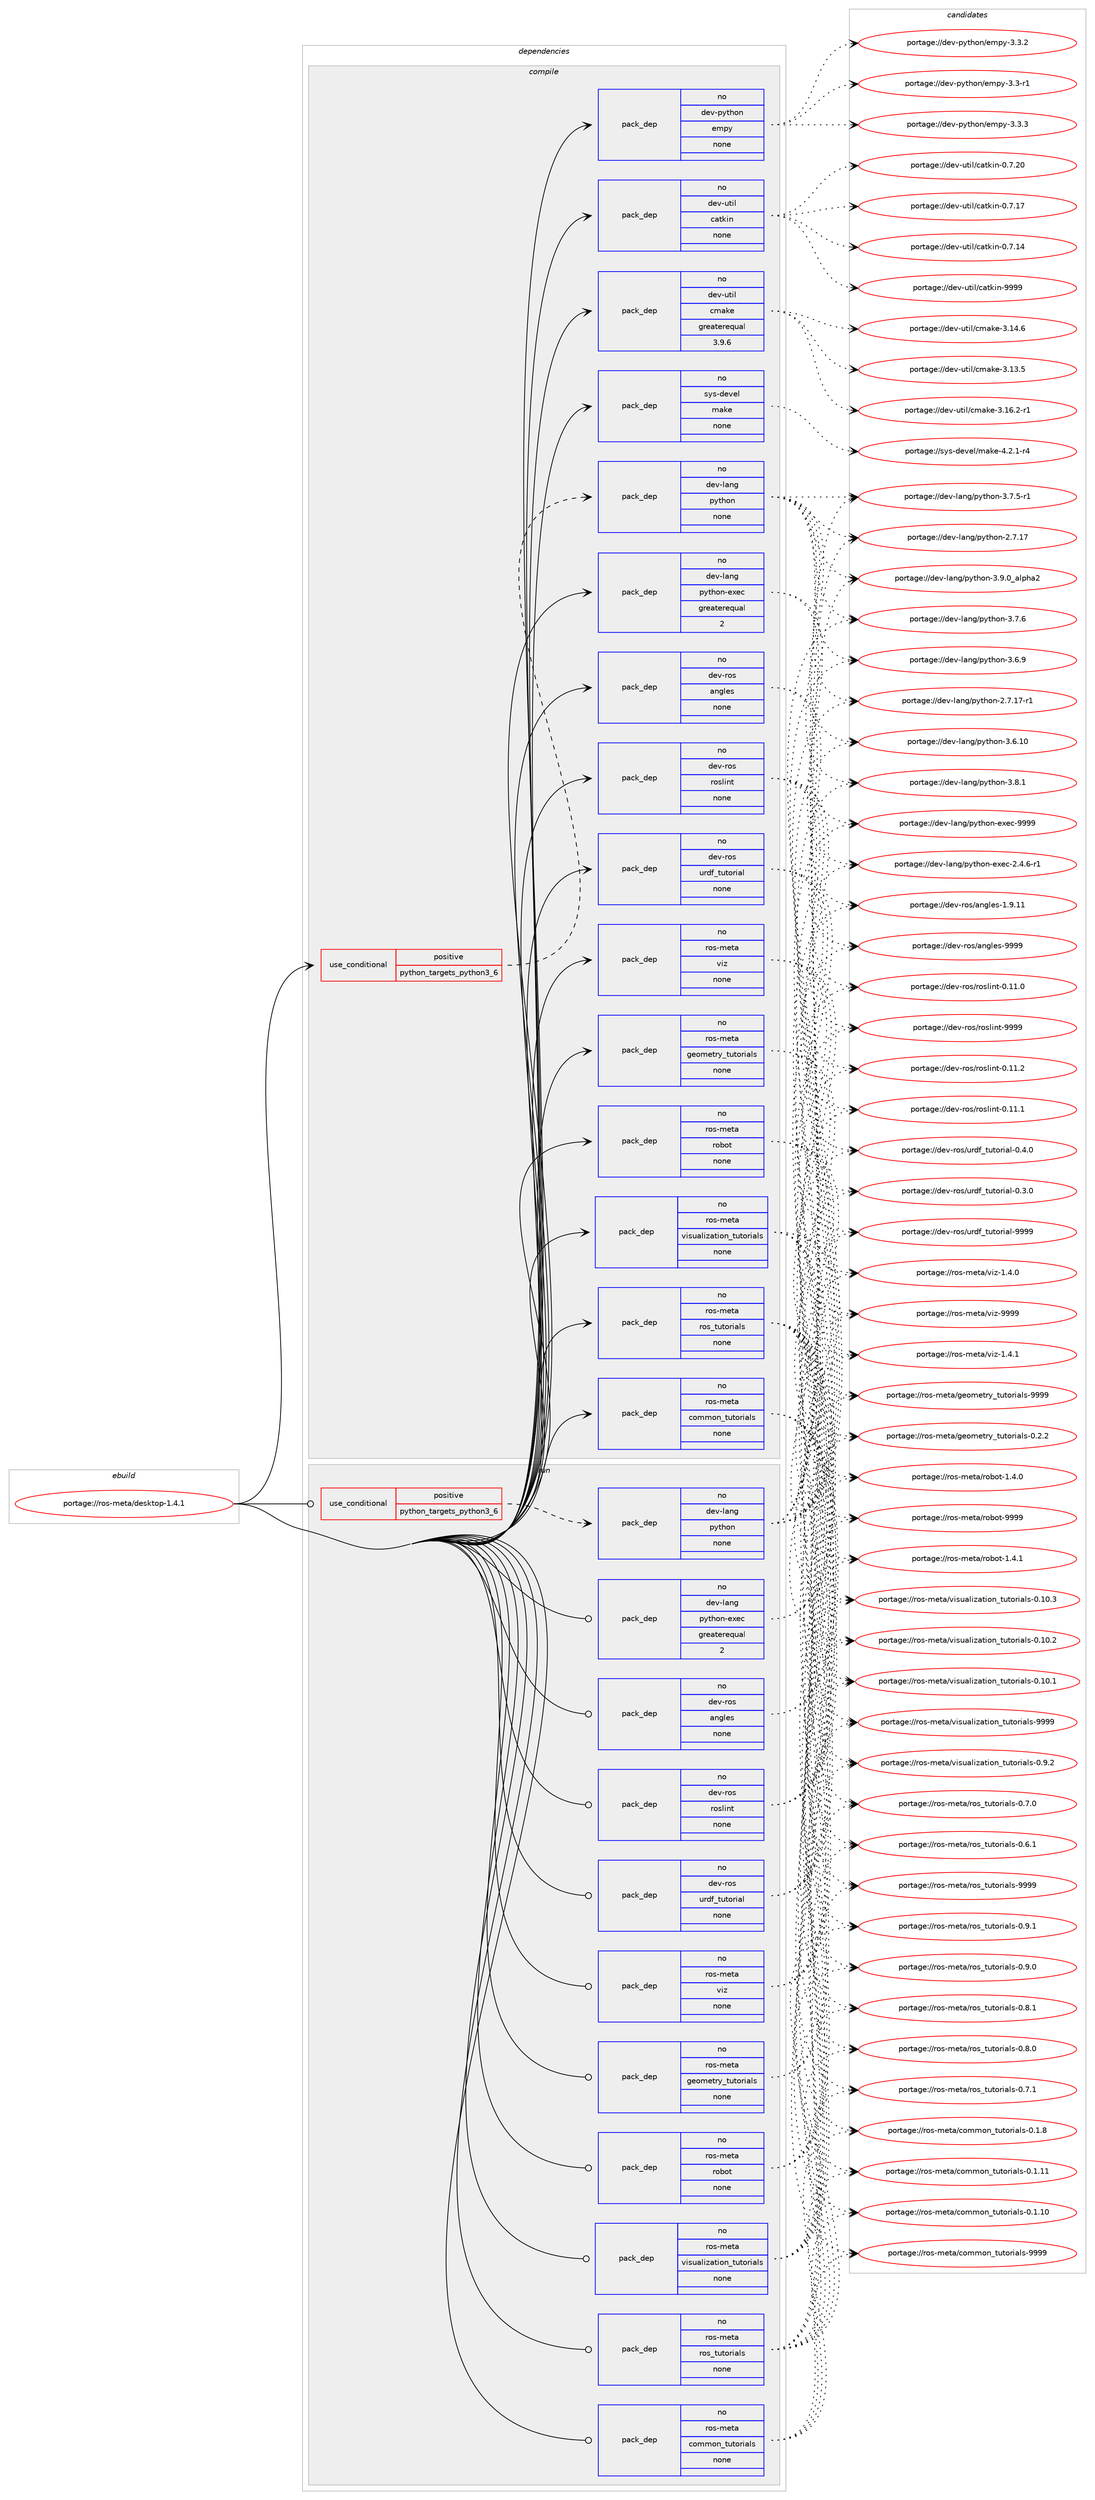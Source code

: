 digraph prolog {

# *************
# Graph options
# *************

newrank=true;
concentrate=true;
compound=true;
graph [rankdir=LR,fontname=Helvetica,fontsize=10,ranksep=1.5];#, ranksep=2.5, nodesep=0.2];
edge  [arrowhead=vee];
node  [fontname=Helvetica,fontsize=10];

# **********
# The ebuild
# **********

subgraph cluster_leftcol {
color=gray;
rank=same;
label=<<i>ebuild</i>>;
id [label="portage://ros-meta/desktop-1.4.1", color=red, width=4, href="../ros-meta/desktop-1.4.1.svg"];
}

# ****************
# The dependencies
# ****************

subgraph cluster_midcol {
color=gray;
label=<<i>dependencies</i>>;
subgraph cluster_compile {
fillcolor="#eeeeee";
style=filled;
label=<<i>compile</i>>;
subgraph cond22035 {
dependency116920 [label=<<TABLE BORDER="0" CELLBORDER="1" CELLSPACING="0" CELLPADDING="4"><TR><TD ROWSPAN="3" CELLPADDING="10">use_conditional</TD></TR><TR><TD>positive</TD></TR><TR><TD>python_targets_python3_6</TD></TR></TABLE>>, shape=none, color=red];
subgraph pack92949 {
dependency116921 [label=<<TABLE BORDER="0" CELLBORDER="1" CELLSPACING="0" CELLPADDING="4" WIDTH="220"><TR><TD ROWSPAN="6" CELLPADDING="30">pack_dep</TD></TR><TR><TD WIDTH="110">no</TD></TR><TR><TD>dev-lang</TD></TR><TR><TD>python</TD></TR><TR><TD>none</TD></TR><TR><TD></TD></TR></TABLE>>, shape=none, color=blue];
}
dependency116920:e -> dependency116921:w [weight=20,style="dashed",arrowhead="vee"];
}
id:e -> dependency116920:w [weight=20,style="solid",arrowhead="vee"];
subgraph pack92950 {
dependency116922 [label=<<TABLE BORDER="0" CELLBORDER="1" CELLSPACING="0" CELLPADDING="4" WIDTH="220"><TR><TD ROWSPAN="6" CELLPADDING="30">pack_dep</TD></TR><TR><TD WIDTH="110">no</TD></TR><TR><TD>dev-lang</TD></TR><TR><TD>python-exec</TD></TR><TR><TD>greaterequal</TD></TR><TR><TD>2</TD></TR></TABLE>>, shape=none, color=blue];
}
id:e -> dependency116922:w [weight=20,style="solid",arrowhead="vee"];
subgraph pack92951 {
dependency116923 [label=<<TABLE BORDER="0" CELLBORDER="1" CELLSPACING="0" CELLPADDING="4" WIDTH="220"><TR><TD ROWSPAN="6" CELLPADDING="30">pack_dep</TD></TR><TR><TD WIDTH="110">no</TD></TR><TR><TD>dev-python</TD></TR><TR><TD>empy</TD></TR><TR><TD>none</TD></TR><TR><TD></TD></TR></TABLE>>, shape=none, color=blue];
}
id:e -> dependency116923:w [weight=20,style="solid",arrowhead="vee"];
subgraph pack92952 {
dependency116924 [label=<<TABLE BORDER="0" CELLBORDER="1" CELLSPACING="0" CELLPADDING="4" WIDTH="220"><TR><TD ROWSPAN="6" CELLPADDING="30">pack_dep</TD></TR><TR><TD WIDTH="110">no</TD></TR><TR><TD>dev-ros</TD></TR><TR><TD>angles</TD></TR><TR><TD>none</TD></TR><TR><TD></TD></TR></TABLE>>, shape=none, color=blue];
}
id:e -> dependency116924:w [weight=20,style="solid",arrowhead="vee"];
subgraph pack92953 {
dependency116925 [label=<<TABLE BORDER="0" CELLBORDER="1" CELLSPACING="0" CELLPADDING="4" WIDTH="220"><TR><TD ROWSPAN="6" CELLPADDING="30">pack_dep</TD></TR><TR><TD WIDTH="110">no</TD></TR><TR><TD>dev-ros</TD></TR><TR><TD>roslint</TD></TR><TR><TD>none</TD></TR><TR><TD></TD></TR></TABLE>>, shape=none, color=blue];
}
id:e -> dependency116925:w [weight=20,style="solid",arrowhead="vee"];
subgraph pack92954 {
dependency116926 [label=<<TABLE BORDER="0" CELLBORDER="1" CELLSPACING="0" CELLPADDING="4" WIDTH="220"><TR><TD ROWSPAN="6" CELLPADDING="30">pack_dep</TD></TR><TR><TD WIDTH="110">no</TD></TR><TR><TD>dev-ros</TD></TR><TR><TD>urdf_tutorial</TD></TR><TR><TD>none</TD></TR><TR><TD></TD></TR></TABLE>>, shape=none, color=blue];
}
id:e -> dependency116926:w [weight=20,style="solid",arrowhead="vee"];
subgraph pack92955 {
dependency116927 [label=<<TABLE BORDER="0" CELLBORDER="1" CELLSPACING="0" CELLPADDING="4" WIDTH="220"><TR><TD ROWSPAN="6" CELLPADDING="30">pack_dep</TD></TR><TR><TD WIDTH="110">no</TD></TR><TR><TD>dev-util</TD></TR><TR><TD>catkin</TD></TR><TR><TD>none</TD></TR><TR><TD></TD></TR></TABLE>>, shape=none, color=blue];
}
id:e -> dependency116927:w [weight=20,style="solid",arrowhead="vee"];
subgraph pack92956 {
dependency116928 [label=<<TABLE BORDER="0" CELLBORDER="1" CELLSPACING="0" CELLPADDING="4" WIDTH="220"><TR><TD ROWSPAN="6" CELLPADDING="30">pack_dep</TD></TR><TR><TD WIDTH="110">no</TD></TR><TR><TD>dev-util</TD></TR><TR><TD>cmake</TD></TR><TR><TD>greaterequal</TD></TR><TR><TD>3.9.6</TD></TR></TABLE>>, shape=none, color=blue];
}
id:e -> dependency116928:w [weight=20,style="solid",arrowhead="vee"];
subgraph pack92957 {
dependency116929 [label=<<TABLE BORDER="0" CELLBORDER="1" CELLSPACING="0" CELLPADDING="4" WIDTH="220"><TR><TD ROWSPAN="6" CELLPADDING="30">pack_dep</TD></TR><TR><TD WIDTH="110">no</TD></TR><TR><TD>ros-meta</TD></TR><TR><TD>common_tutorials</TD></TR><TR><TD>none</TD></TR><TR><TD></TD></TR></TABLE>>, shape=none, color=blue];
}
id:e -> dependency116929:w [weight=20,style="solid",arrowhead="vee"];
subgraph pack92958 {
dependency116930 [label=<<TABLE BORDER="0" CELLBORDER="1" CELLSPACING="0" CELLPADDING="4" WIDTH="220"><TR><TD ROWSPAN="6" CELLPADDING="30">pack_dep</TD></TR><TR><TD WIDTH="110">no</TD></TR><TR><TD>ros-meta</TD></TR><TR><TD>geometry_tutorials</TD></TR><TR><TD>none</TD></TR><TR><TD></TD></TR></TABLE>>, shape=none, color=blue];
}
id:e -> dependency116930:w [weight=20,style="solid",arrowhead="vee"];
subgraph pack92959 {
dependency116931 [label=<<TABLE BORDER="0" CELLBORDER="1" CELLSPACING="0" CELLPADDING="4" WIDTH="220"><TR><TD ROWSPAN="6" CELLPADDING="30">pack_dep</TD></TR><TR><TD WIDTH="110">no</TD></TR><TR><TD>ros-meta</TD></TR><TR><TD>robot</TD></TR><TR><TD>none</TD></TR><TR><TD></TD></TR></TABLE>>, shape=none, color=blue];
}
id:e -> dependency116931:w [weight=20,style="solid",arrowhead="vee"];
subgraph pack92960 {
dependency116932 [label=<<TABLE BORDER="0" CELLBORDER="1" CELLSPACING="0" CELLPADDING="4" WIDTH="220"><TR><TD ROWSPAN="6" CELLPADDING="30">pack_dep</TD></TR><TR><TD WIDTH="110">no</TD></TR><TR><TD>ros-meta</TD></TR><TR><TD>ros_tutorials</TD></TR><TR><TD>none</TD></TR><TR><TD></TD></TR></TABLE>>, shape=none, color=blue];
}
id:e -> dependency116932:w [weight=20,style="solid",arrowhead="vee"];
subgraph pack92961 {
dependency116933 [label=<<TABLE BORDER="0" CELLBORDER="1" CELLSPACING="0" CELLPADDING="4" WIDTH="220"><TR><TD ROWSPAN="6" CELLPADDING="30">pack_dep</TD></TR><TR><TD WIDTH="110">no</TD></TR><TR><TD>ros-meta</TD></TR><TR><TD>visualization_tutorials</TD></TR><TR><TD>none</TD></TR><TR><TD></TD></TR></TABLE>>, shape=none, color=blue];
}
id:e -> dependency116933:w [weight=20,style="solid",arrowhead="vee"];
subgraph pack92962 {
dependency116934 [label=<<TABLE BORDER="0" CELLBORDER="1" CELLSPACING="0" CELLPADDING="4" WIDTH="220"><TR><TD ROWSPAN="6" CELLPADDING="30">pack_dep</TD></TR><TR><TD WIDTH="110">no</TD></TR><TR><TD>ros-meta</TD></TR><TR><TD>viz</TD></TR><TR><TD>none</TD></TR><TR><TD></TD></TR></TABLE>>, shape=none, color=blue];
}
id:e -> dependency116934:w [weight=20,style="solid",arrowhead="vee"];
subgraph pack92963 {
dependency116935 [label=<<TABLE BORDER="0" CELLBORDER="1" CELLSPACING="0" CELLPADDING="4" WIDTH="220"><TR><TD ROWSPAN="6" CELLPADDING="30">pack_dep</TD></TR><TR><TD WIDTH="110">no</TD></TR><TR><TD>sys-devel</TD></TR><TR><TD>make</TD></TR><TR><TD>none</TD></TR><TR><TD></TD></TR></TABLE>>, shape=none, color=blue];
}
id:e -> dependency116935:w [weight=20,style="solid",arrowhead="vee"];
}
subgraph cluster_compileandrun {
fillcolor="#eeeeee";
style=filled;
label=<<i>compile and run</i>>;
}
subgraph cluster_run {
fillcolor="#eeeeee";
style=filled;
label=<<i>run</i>>;
subgraph cond22036 {
dependency116936 [label=<<TABLE BORDER="0" CELLBORDER="1" CELLSPACING="0" CELLPADDING="4"><TR><TD ROWSPAN="3" CELLPADDING="10">use_conditional</TD></TR><TR><TD>positive</TD></TR><TR><TD>python_targets_python3_6</TD></TR></TABLE>>, shape=none, color=red];
subgraph pack92964 {
dependency116937 [label=<<TABLE BORDER="0" CELLBORDER="1" CELLSPACING="0" CELLPADDING="4" WIDTH="220"><TR><TD ROWSPAN="6" CELLPADDING="30">pack_dep</TD></TR><TR><TD WIDTH="110">no</TD></TR><TR><TD>dev-lang</TD></TR><TR><TD>python</TD></TR><TR><TD>none</TD></TR><TR><TD></TD></TR></TABLE>>, shape=none, color=blue];
}
dependency116936:e -> dependency116937:w [weight=20,style="dashed",arrowhead="vee"];
}
id:e -> dependency116936:w [weight=20,style="solid",arrowhead="odot"];
subgraph pack92965 {
dependency116938 [label=<<TABLE BORDER="0" CELLBORDER="1" CELLSPACING="0" CELLPADDING="4" WIDTH="220"><TR><TD ROWSPAN="6" CELLPADDING="30">pack_dep</TD></TR><TR><TD WIDTH="110">no</TD></TR><TR><TD>dev-lang</TD></TR><TR><TD>python-exec</TD></TR><TR><TD>greaterequal</TD></TR><TR><TD>2</TD></TR></TABLE>>, shape=none, color=blue];
}
id:e -> dependency116938:w [weight=20,style="solid",arrowhead="odot"];
subgraph pack92966 {
dependency116939 [label=<<TABLE BORDER="0" CELLBORDER="1" CELLSPACING="0" CELLPADDING="4" WIDTH="220"><TR><TD ROWSPAN="6" CELLPADDING="30">pack_dep</TD></TR><TR><TD WIDTH="110">no</TD></TR><TR><TD>dev-ros</TD></TR><TR><TD>angles</TD></TR><TR><TD>none</TD></TR><TR><TD></TD></TR></TABLE>>, shape=none, color=blue];
}
id:e -> dependency116939:w [weight=20,style="solid",arrowhead="odot"];
subgraph pack92967 {
dependency116940 [label=<<TABLE BORDER="0" CELLBORDER="1" CELLSPACING="0" CELLPADDING="4" WIDTH="220"><TR><TD ROWSPAN="6" CELLPADDING="30">pack_dep</TD></TR><TR><TD WIDTH="110">no</TD></TR><TR><TD>dev-ros</TD></TR><TR><TD>roslint</TD></TR><TR><TD>none</TD></TR><TR><TD></TD></TR></TABLE>>, shape=none, color=blue];
}
id:e -> dependency116940:w [weight=20,style="solid",arrowhead="odot"];
subgraph pack92968 {
dependency116941 [label=<<TABLE BORDER="0" CELLBORDER="1" CELLSPACING="0" CELLPADDING="4" WIDTH="220"><TR><TD ROWSPAN="6" CELLPADDING="30">pack_dep</TD></TR><TR><TD WIDTH="110">no</TD></TR><TR><TD>dev-ros</TD></TR><TR><TD>urdf_tutorial</TD></TR><TR><TD>none</TD></TR><TR><TD></TD></TR></TABLE>>, shape=none, color=blue];
}
id:e -> dependency116941:w [weight=20,style="solid",arrowhead="odot"];
subgraph pack92969 {
dependency116942 [label=<<TABLE BORDER="0" CELLBORDER="1" CELLSPACING="0" CELLPADDING="4" WIDTH="220"><TR><TD ROWSPAN="6" CELLPADDING="30">pack_dep</TD></TR><TR><TD WIDTH="110">no</TD></TR><TR><TD>ros-meta</TD></TR><TR><TD>common_tutorials</TD></TR><TR><TD>none</TD></TR><TR><TD></TD></TR></TABLE>>, shape=none, color=blue];
}
id:e -> dependency116942:w [weight=20,style="solid",arrowhead="odot"];
subgraph pack92970 {
dependency116943 [label=<<TABLE BORDER="0" CELLBORDER="1" CELLSPACING="0" CELLPADDING="4" WIDTH="220"><TR><TD ROWSPAN="6" CELLPADDING="30">pack_dep</TD></TR><TR><TD WIDTH="110">no</TD></TR><TR><TD>ros-meta</TD></TR><TR><TD>geometry_tutorials</TD></TR><TR><TD>none</TD></TR><TR><TD></TD></TR></TABLE>>, shape=none, color=blue];
}
id:e -> dependency116943:w [weight=20,style="solid",arrowhead="odot"];
subgraph pack92971 {
dependency116944 [label=<<TABLE BORDER="0" CELLBORDER="1" CELLSPACING="0" CELLPADDING="4" WIDTH="220"><TR><TD ROWSPAN="6" CELLPADDING="30">pack_dep</TD></TR><TR><TD WIDTH="110">no</TD></TR><TR><TD>ros-meta</TD></TR><TR><TD>robot</TD></TR><TR><TD>none</TD></TR><TR><TD></TD></TR></TABLE>>, shape=none, color=blue];
}
id:e -> dependency116944:w [weight=20,style="solid",arrowhead="odot"];
subgraph pack92972 {
dependency116945 [label=<<TABLE BORDER="0" CELLBORDER="1" CELLSPACING="0" CELLPADDING="4" WIDTH="220"><TR><TD ROWSPAN="6" CELLPADDING="30">pack_dep</TD></TR><TR><TD WIDTH="110">no</TD></TR><TR><TD>ros-meta</TD></TR><TR><TD>ros_tutorials</TD></TR><TR><TD>none</TD></TR><TR><TD></TD></TR></TABLE>>, shape=none, color=blue];
}
id:e -> dependency116945:w [weight=20,style="solid",arrowhead="odot"];
subgraph pack92973 {
dependency116946 [label=<<TABLE BORDER="0" CELLBORDER="1" CELLSPACING="0" CELLPADDING="4" WIDTH="220"><TR><TD ROWSPAN="6" CELLPADDING="30">pack_dep</TD></TR><TR><TD WIDTH="110">no</TD></TR><TR><TD>ros-meta</TD></TR><TR><TD>visualization_tutorials</TD></TR><TR><TD>none</TD></TR><TR><TD></TD></TR></TABLE>>, shape=none, color=blue];
}
id:e -> dependency116946:w [weight=20,style="solid",arrowhead="odot"];
subgraph pack92974 {
dependency116947 [label=<<TABLE BORDER="0" CELLBORDER="1" CELLSPACING="0" CELLPADDING="4" WIDTH="220"><TR><TD ROWSPAN="6" CELLPADDING="30">pack_dep</TD></TR><TR><TD WIDTH="110">no</TD></TR><TR><TD>ros-meta</TD></TR><TR><TD>viz</TD></TR><TR><TD>none</TD></TR><TR><TD></TD></TR></TABLE>>, shape=none, color=blue];
}
id:e -> dependency116947:w [weight=20,style="solid",arrowhead="odot"];
}
}

# **************
# The candidates
# **************

subgraph cluster_choices {
rank=same;
color=gray;
label=<<i>candidates</i>>;

subgraph choice92949 {
color=black;
nodesep=1;
choice10010111845108971101034711212111610411111045514657464895971081121049750 [label="portage://dev-lang/python-3.9.0_alpha2", color=red, width=4,href="../dev-lang/python-3.9.0_alpha2.svg"];
choice100101118451089711010347112121116104111110455146564649 [label="portage://dev-lang/python-3.8.1", color=red, width=4,href="../dev-lang/python-3.8.1.svg"];
choice100101118451089711010347112121116104111110455146554654 [label="portage://dev-lang/python-3.7.6", color=red, width=4,href="../dev-lang/python-3.7.6.svg"];
choice1001011184510897110103471121211161041111104551465546534511449 [label="portage://dev-lang/python-3.7.5-r1", color=red, width=4,href="../dev-lang/python-3.7.5-r1.svg"];
choice100101118451089711010347112121116104111110455146544657 [label="portage://dev-lang/python-3.6.9", color=red, width=4,href="../dev-lang/python-3.6.9.svg"];
choice10010111845108971101034711212111610411111045514654464948 [label="portage://dev-lang/python-3.6.10", color=red, width=4,href="../dev-lang/python-3.6.10.svg"];
choice100101118451089711010347112121116104111110455046554649554511449 [label="portage://dev-lang/python-2.7.17-r1", color=red, width=4,href="../dev-lang/python-2.7.17-r1.svg"];
choice10010111845108971101034711212111610411111045504655464955 [label="portage://dev-lang/python-2.7.17", color=red, width=4,href="../dev-lang/python-2.7.17.svg"];
dependency116921:e -> choice10010111845108971101034711212111610411111045514657464895971081121049750:w [style=dotted,weight="100"];
dependency116921:e -> choice100101118451089711010347112121116104111110455146564649:w [style=dotted,weight="100"];
dependency116921:e -> choice100101118451089711010347112121116104111110455146554654:w [style=dotted,weight="100"];
dependency116921:e -> choice1001011184510897110103471121211161041111104551465546534511449:w [style=dotted,weight="100"];
dependency116921:e -> choice100101118451089711010347112121116104111110455146544657:w [style=dotted,weight="100"];
dependency116921:e -> choice10010111845108971101034711212111610411111045514654464948:w [style=dotted,weight="100"];
dependency116921:e -> choice100101118451089711010347112121116104111110455046554649554511449:w [style=dotted,weight="100"];
dependency116921:e -> choice10010111845108971101034711212111610411111045504655464955:w [style=dotted,weight="100"];
}
subgraph choice92950 {
color=black;
nodesep=1;
choice10010111845108971101034711212111610411111045101120101994557575757 [label="portage://dev-lang/python-exec-9999", color=red, width=4,href="../dev-lang/python-exec-9999.svg"];
choice10010111845108971101034711212111610411111045101120101994550465246544511449 [label="portage://dev-lang/python-exec-2.4.6-r1", color=red, width=4,href="../dev-lang/python-exec-2.4.6-r1.svg"];
dependency116922:e -> choice10010111845108971101034711212111610411111045101120101994557575757:w [style=dotted,weight="100"];
dependency116922:e -> choice10010111845108971101034711212111610411111045101120101994550465246544511449:w [style=dotted,weight="100"];
}
subgraph choice92951 {
color=black;
nodesep=1;
choice1001011184511212111610411111047101109112121455146514651 [label="portage://dev-python/empy-3.3.3", color=red, width=4,href="../dev-python/empy-3.3.3.svg"];
choice1001011184511212111610411111047101109112121455146514650 [label="portage://dev-python/empy-3.3.2", color=red, width=4,href="../dev-python/empy-3.3.2.svg"];
choice1001011184511212111610411111047101109112121455146514511449 [label="portage://dev-python/empy-3.3-r1", color=red, width=4,href="../dev-python/empy-3.3-r1.svg"];
dependency116923:e -> choice1001011184511212111610411111047101109112121455146514651:w [style=dotted,weight="100"];
dependency116923:e -> choice1001011184511212111610411111047101109112121455146514650:w [style=dotted,weight="100"];
dependency116923:e -> choice1001011184511212111610411111047101109112121455146514511449:w [style=dotted,weight="100"];
}
subgraph choice92952 {
color=black;
nodesep=1;
choice1001011184511411111547971101031081011154557575757 [label="portage://dev-ros/angles-9999", color=red, width=4,href="../dev-ros/angles-9999.svg"];
choice10010111845114111115479711010310810111545494657464949 [label="portage://dev-ros/angles-1.9.11", color=red, width=4,href="../dev-ros/angles-1.9.11.svg"];
dependency116924:e -> choice1001011184511411111547971101031081011154557575757:w [style=dotted,weight="100"];
dependency116924:e -> choice10010111845114111115479711010310810111545494657464949:w [style=dotted,weight="100"];
}
subgraph choice92953 {
color=black;
nodesep=1;
choice10010111845114111115471141111151081051101164557575757 [label="portage://dev-ros/roslint-9999", color=red, width=4,href="../dev-ros/roslint-9999.svg"];
choice100101118451141111154711411111510810511011645484649494650 [label="portage://dev-ros/roslint-0.11.2", color=red, width=4,href="../dev-ros/roslint-0.11.2.svg"];
choice100101118451141111154711411111510810511011645484649494649 [label="portage://dev-ros/roslint-0.11.1", color=red, width=4,href="../dev-ros/roslint-0.11.1.svg"];
choice100101118451141111154711411111510810511011645484649494648 [label="portage://dev-ros/roslint-0.11.0", color=red, width=4,href="../dev-ros/roslint-0.11.0.svg"];
dependency116925:e -> choice10010111845114111115471141111151081051101164557575757:w [style=dotted,weight="100"];
dependency116925:e -> choice100101118451141111154711411111510810511011645484649494650:w [style=dotted,weight="100"];
dependency116925:e -> choice100101118451141111154711411111510810511011645484649494649:w [style=dotted,weight="100"];
dependency116925:e -> choice100101118451141111154711411111510810511011645484649494648:w [style=dotted,weight="100"];
}
subgraph choice92954 {
color=black;
nodesep=1;
choice100101118451141111154711711410010295116117116111114105971084557575757 [label="portage://dev-ros/urdf_tutorial-9999", color=red, width=4,href="../dev-ros/urdf_tutorial-9999.svg"];
choice10010111845114111115471171141001029511611711611111410597108454846524648 [label="portage://dev-ros/urdf_tutorial-0.4.0", color=red, width=4,href="../dev-ros/urdf_tutorial-0.4.0.svg"];
choice10010111845114111115471171141001029511611711611111410597108454846514648 [label="portage://dev-ros/urdf_tutorial-0.3.0", color=red, width=4,href="../dev-ros/urdf_tutorial-0.3.0.svg"];
dependency116926:e -> choice100101118451141111154711711410010295116117116111114105971084557575757:w [style=dotted,weight="100"];
dependency116926:e -> choice10010111845114111115471171141001029511611711611111410597108454846524648:w [style=dotted,weight="100"];
dependency116926:e -> choice10010111845114111115471171141001029511611711611111410597108454846514648:w [style=dotted,weight="100"];
}
subgraph choice92955 {
color=black;
nodesep=1;
choice100101118451171161051084799971161071051104557575757 [label="portage://dev-util/catkin-9999", color=red, width=4,href="../dev-util/catkin-9999.svg"];
choice1001011184511711610510847999711610710511045484655465048 [label="portage://dev-util/catkin-0.7.20", color=red, width=4,href="../dev-util/catkin-0.7.20.svg"];
choice1001011184511711610510847999711610710511045484655464955 [label="portage://dev-util/catkin-0.7.17", color=red, width=4,href="../dev-util/catkin-0.7.17.svg"];
choice1001011184511711610510847999711610710511045484655464952 [label="portage://dev-util/catkin-0.7.14", color=red, width=4,href="../dev-util/catkin-0.7.14.svg"];
dependency116927:e -> choice100101118451171161051084799971161071051104557575757:w [style=dotted,weight="100"];
dependency116927:e -> choice1001011184511711610510847999711610710511045484655465048:w [style=dotted,weight="100"];
dependency116927:e -> choice1001011184511711610510847999711610710511045484655464955:w [style=dotted,weight="100"];
dependency116927:e -> choice1001011184511711610510847999711610710511045484655464952:w [style=dotted,weight="100"];
}
subgraph choice92956 {
color=black;
nodesep=1;
choice10010111845117116105108479910997107101455146495446504511449 [label="portage://dev-util/cmake-3.16.2-r1", color=red, width=4,href="../dev-util/cmake-3.16.2-r1.svg"];
choice1001011184511711610510847991099710710145514649524654 [label="portage://dev-util/cmake-3.14.6", color=red, width=4,href="../dev-util/cmake-3.14.6.svg"];
choice1001011184511711610510847991099710710145514649514653 [label="portage://dev-util/cmake-3.13.5", color=red, width=4,href="../dev-util/cmake-3.13.5.svg"];
dependency116928:e -> choice10010111845117116105108479910997107101455146495446504511449:w [style=dotted,weight="100"];
dependency116928:e -> choice1001011184511711610510847991099710710145514649524654:w [style=dotted,weight="100"];
dependency116928:e -> choice1001011184511711610510847991099710710145514649514653:w [style=dotted,weight="100"];
}
subgraph choice92957 {
color=black;
nodesep=1;
choice1141111154510910111697479911110910911111095116117116111114105971081154557575757 [label="portage://ros-meta/common_tutorials-9999", color=red, width=4,href="../ros-meta/common_tutorials-9999.svg"];
choice114111115451091011169747991111091091111109511611711611111410597108115454846494656 [label="portage://ros-meta/common_tutorials-0.1.8", color=red, width=4,href="../ros-meta/common_tutorials-0.1.8.svg"];
choice11411111545109101116974799111109109111110951161171161111141059710811545484649464949 [label="portage://ros-meta/common_tutorials-0.1.11", color=red, width=4,href="../ros-meta/common_tutorials-0.1.11.svg"];
choice11411111545109101116974799111109109111110951161171161111141059710811545484649464948 [label="portage://ros-meta/common_tutorials-0.1.10", color=red, width=4,href="../ros-meta/common_tutorials-0.1.10.svg"];
dependency116929:e -> choice1141111154510910111697479911110910911111095116117116111114105971081154557575757:w [style=dotted,weight="100"];
dependency116929:e -> choice114111115451091011169747991111091091111109511611711611111410597108115454846494656:w [style=dotted,weight="100"];
dependency116929:e -> choice11411111545109101116974799111109109111110951161171161111141059710811545484649464949:w [style=dotted,weight="100"];
dependency116929:e -> choice11411111545109101116974799111109109111110951161171161111141059710811545484649464948:w [style=dotted,weight="100"];
}
subgraph choice92958 {
color=black;
nodesep=1;
choice11411111545109101116974710310111110910111611412195116117116111114105971081154557575757 [label="portage://ros-meta/geometry_tutorials-9999", color=red, width=4,href="../ros-meta/geometry_tutorials-9999.svg"];
choice1141111154510910111697471031011111091011161141219511611711611111410597108115454846504650 [label="portage://ros-meta/geometry_tutorials-0.2.2", color=red, width=4,href="../ros-meta/geometry_tutorials-0.2.2.svg"];
dependency116930:e -> choice11411111545109101116974710310111110910111611412195116117116111114105971081154557575757:w [style=dotted,weight="100"];
dependency116930:e -> choice1141111154510910111697471031011111091011161141219511611711611111410597108115454846504650:w [style=dotted,weight="100"];
}
subgraph choice92959 {
color=black;
nodesep=1;
choice114111115451091011169747114111981111164557575757 [label="portage://ros-meta/robot-9999", color=red, width=4,href="../ros-meta/robot-9999.svg"];
choice11411111545109101116974711411198111116454946524649 [label="portage://ros-meta/robot-1.4.1", color=red, width=4,href="../ros-meta/robot-1.4.1.svg"];
choice11411111545109101116974711411198111116454946524648 [label="portage://ros-meta/robot-1.4.0", color=red, width=4,href="../ros-meta/robot-1.4.0.svg"];
dependency116931:e -> choice114111115451091011169747114111981111164557575757:w [style=dotted,weight="100"];
dependency116931:e -> choice11411111545109101116974711411198111116454946524649:w [style=dotted,weight="100"];
dependency116931:e -> choice11411111545109101116974711411198111116454946524648:w [style=dotted,weight="100"];
}
subgraph choice92960 {
color=black;
nodesep=1;
choice11411111545109101116974711411111595116117116111114105971081154557575757 [label="portage://ros-meta/ros_tutorials-9999", color=red, width=4,href="../ros-meta/ros_tutorials-9999.svg"];
choice1141111154510910111697471141111159511611711611111410597108115454846574649 [label="portage://ros-meta/ros_tutorials-0.9.1", color=red, width=4,href="../ros-meta/ros_tutorials-0.9.1.svg"];
choice1141111154510910111697471141111159511611711611111410597108115454846574648 [label="portage://ros-meta/ros_tutorials-0.9.0", color=red, width=4,href="../ros-meta/ros_tutorials-0.9.0.svg"];
choice1141111154510910111697471141111159511611711611111410597108115454846564649 [label="portage://ros-meta/ros_tutorials-0.8.1", color=red, width=4,href="../ros-meta/ros_tutorials-0.8.1.svg"];
choice1141111154510910111697471141111159511611711611111410597108115454846564648 [label="portage://ros-meta/ros_tutorials-0.8.0", color=red, width=4,href="../ros-meta/ros_tutorials-0.8.0.svg"];
choice1141111154510910111697471141111159511611711611111410597108115454846554649 [label="portage://ros-meta/ros_tutorials-0.7.1", color=red, width=4,href="../ros-meta/ros_tutorials-0.7.1.svg"];
choice1141111154510910111697471141111159511611711611111410597108115454846554648 [label="portage://ros-meta/ros_tutorials-0.7.0", color=red, width=4,href="../ros-meta/ros_tutorials-0.7.0.svg"];
choice1141111154510910111697471141111159511611711611111410597108115454846544649 [label="portage://ros-meta/ros_tutorials-0.6.1", color=red, width=4,href="../ros-meta/ros_tutorials-0.6.1.svg"];
dependency116932:e -> choice11411111545109101116974711411111595116117116111114105971081154557575757:w [style=dotted,weight="100"];
dependency116932:e -> choice1141111154510910111697471141111159511611711611111410597108115454846574649:w [style=dotted,weight="100"];
dependency116932:e -> choice1141111154510910111697471141111159511611711611111410597108115454846574648:w [style=dotted,weight="100"];
dependency116932:e -> choice1141111154510910111697471141111159511611711611111410597108115454846564649:w [style=dotted,weight="100"];
dependency116932:e -> choice1141111154510910111697471141111159511611711611111410597108115454846564648:w [style=dotted,weight="100"];
dependency116932:e -> choice1141111154510910111697471141111159511611711611111410597108115454846554649:w [style=dotted,weight="100"];
dependency116932:e -> choice1141111154510910111697471141111159511611711611111410597108115454846554648:w [style=dotted,weight="100"];
dependency116932:e -> choice1141111154510910111697471141111159511611711611111410597108115454846544649:w [style=dotted,weight="100"];
}
subgraph choice92961 {
color=black;
nodesep=1;
choice114111115451091011169747118105115117971081051229711610511111095116117116111114105971081154557575757 [label="portage://ros-meta/visualization_tutorials-9999", color=red, width=4,href="../ros-meta/visualization_tutorials-9999.svg"];
choice11411111545109101116974711810511511797108105122971161051111109511611711611111410597108115454846574650 [label="portage://ros-meta/visualization_tutorials-0.9.2", color=red, width=4,href="../ros-meta/visualization_tutorials-0.9.2.svg"];
choice1141111154510910111697471181051151179710810512297116105111110951161171161111141059710811545484649484651 [label="portage://ros-meta/visualization_tutorials-0.10.3", color=red, width=4,href="../ros-meta/visualization_tutorials-0.10.3.svg"];
choice1141111154510910111697471181051151179710810512297116105111110951161171161111141059710811545484649484650 [label="portage://ros-meta/visualization_tutorials-0.10.2", color=red, width=4,href="../ros-meta/visualization_tutorials-0.10.2.svg"];
choice1141111154510910111697471181051151179710810512297116105111110951161171161111141059710811545484649484649 [label="portage://ros-meta/visualization_tutorials-0.10.1", color=red, width=4,href="../ros-meta/visualization_tutorials-0.10.1.svg"];
dependency116933:e -> choice114111115451091011169747118105115117971081051229711610511111095116117116111114105971081154557575757:w [style=dotted,weight="100"];
dependency116933:e -> choice11411111545109101116974711810511511797108105122971161051111109511611711611111410597108115454846574650:w [style=dotted,weight="100"];
dependency116933:e -> choice1141111154510910111697471181051151179710810512297116105111110951161171161111141059710811545484649484651:w [style=dotted,weight="100"];
dependency116933:e -> choice1141111154510910111697471181051151179710810512297116105111110951161171161111141059710811545484649484650:w [style=dotted,weight="100"];
dependency116933:e -> choice1141111154510910111697471181051151179710810512297116105111110951161171161111141059710811545484649484649:w [style=dotted,weight="100"];
}
subgraph choice92962 {
color=black;
nodesep=1;
choice1141111154510910111697471181051224557575757 [label="portage://ros-meta/viz-9999", color=red, width=4,href="../ros-meta/viz-9999.svg"];
choice114111115451091011169747118105122454946524649 [label="portage://ros-meta/viz-1.4.1", color=red, width=4,href="../ros-meta/viz-1.4.1.svg"];
choice114111115451091011169747118105122454946524648 [label="portage://ros-meta/viz-1.4.0", color=red, width=4,href="../ros-meta/viz-1.4.0.svg"];
dependency116934:e -> choice1141111154510910111697471181051224557575757:w [style=dotted,weight="100"];
dependency116934:e -> choice114111115451091011169747118105122454946524649:w [style=dotted,weight="100"];
dependency116934:e -> choice114111115451091011169747118105122454946524648:w [style=dotted,weight="100"];
}
subgraph choice92963 {
color=black;
nodesep=1;
choice1151211154510010111810110847109971071014552465046494511452 [label="portage://sys-devel/make-4.2.1-r4", color=red, width=4,href="../sys-devel/make-4.2.1-r4.svg"];
dependency116935:e -> choice1151211154510010111810110847109971071014552465046494511452:w [style=dotted,weight="100"];
}
subgraph choice92964 {
color=black;
nodesep=1;
choice10010111845108971101034711212111610411111045514657464895971081121049750 [label="portage://dev-lang/python-3.9.0_alpha2", color=red, width=4,href="../dev-lang/python-3.9.0_alpha2.svg"];
choice100101118451089711010347112121116104111110455146564649 [label="portage://dev-lang/python-3.8.1", color=red, width=4,href="../dev-lang/python-3.8.1.svg"];
choice100101118451089711010347112121116104111110455146554654 [label="portage://dev-lang/python-3.7.6", color=red, width=4,href="../dev-lang/python-3.7.6.svg"];
choice1001011184510897110103471121211161041111104551465546534511449 [label="portage://dev-lang/python-3.7.5-r1", color=red, width=4,href="../dev-lang/python-3.7.5-r1.svg"];
choice100101118451089711010347112121116104111110455146544657 [label="portage://dev-lang/python-3.6.9", color=red, width=4,href="../dev-lang/python-3.6.9.svg"];
choice10010111845108971101034711212111610411111045514654464948 [label="portage://dev-lang/python-3.6.10", color=red, width=4,href="../dev-lang/python-3.6.10.svg"];
choice100101118451089711010347112121116104111110455046554649554511449 [label="portage://dev-lang/python-2.7.17-r1", color=red, width=4,href="../dev-lang/python-2.7.17-r1.svg"];
choice10010111845108971101034711212111610411111045504655464955 [label="portage://dev-lang/python-2.7.17", color=red, width=4,href="../dev-lang/python-2.7.17.svg"];
dependency116937:e -> choice10010111845108971101034711212111610411111045514657464895971081121049750:w [style=dotted,weight="100"];
dependency116937:e -> choice100101118451089711010347112121116104111110455146564649:w [style=dotted,weight="100"];
dependency116937:e -> choice100101118451089711010347112121116104111110455146554654:w [style=dotted,weight="100"];
dependency116937:e -> choice1001011184510897110103471121211161041111104551465546534511449:w [style=dotted,weight="100"];
dependency116937:e -> choice100101118451089711010347112121116104111110455146544657:w [style=dotted,weight="100"];
dependency116937:e -> choice10010111845108971101034711212111610411111045514654464948:w [style=dotted,weight="100"];
dependency116937:e -> choice100101118451089711010347112121116104111110455046554649554511449:w [style=dotted,weight="100"];
dependency116937:e -> choice10010111845108971101034711212111610411111045504655464955:w [style=dotted,weight="100"];
}
subgraph choice92965 {
color=black;
nodesep=1;
choice10010111845108971101034711212111610411111045101120101994557575757 [label="portage://dev-lang/python-exec-9999", color=red, width=4,href="../dev-lang/python-exec-9999.svg"];
choice10010111845108971101034711212111610411111045101120101994550465246544511449 [label="portage://dev-lang/python-exec-2.4.6-r1", color=red, width=4,href="../dev-lang/python-exec-2.4.6-r1.svg"];
dependency116938:e -> choice10010111845108971101034711212111610411111045101120101994557575757:w [style=dotted,weight="100"];
dependency116938:e -> choice10010111845108971101034711212111610411111045101120101994550465246544511449:w [style=dotted,weight="100"];
}
subgraph choice92966 {
color=black;
nodesep=1;
choice1001011184511411111547971101031081011154557575757 [label="portage://dev-ros/angles-9999", color=red, width=4,href="../dev-ros/angles-9999.svg"];
choice10010111845114111115479711010310810111545494657464949 [label="portage://dev-ros/angles-1.9.11", color=red, width=4,href="../dev-ros/angles-1.9.11.svg"];
dependency116939:e -> choice1001011184511411111547971101031081011154557575757:w [style=dotted,weight="100"];
dependency116939:e -> choice10010111845114111115479711010310810111545494657464949:w [style=dotted,weight="100"];
}
subgraph choice92967 {
color=black;
nodesep=1;
choice10010111845114111115471141111151081051101164557575757 [label="portage://dev-ros/roslint-9999", color=red, width=4,href="../dev-ros/roslint-9999.svg"];
choice100101118451141111154711411111510810511011645484649494650 [label="portage://dev-ros/roslint-0.11.2", color=red, width=4,href="../dev-ros/roslint-0.11.2.svg"];
choice100101118451141111154711411111510810511011645484649494649 [label="portage://dev-ros/roslint-0.11.1", color=red, width=4,href="../dev-ros/roslint-0.11.1.svg"];
choice100101118451141111154711411111510810511011645484649494648 [label="portage://dev-ros/roslint-0.11.0", color=red, width=4,href="../dev-ros/roslint-0.11.0.svg"];
dependency116940:e -> choice10010111845114111115471141111151081051101164557575757:w [style=dotted,weight="100"];
dependency116940:e -> choice100101118451141111154711411111510810511011645484649494650:w [style=dotted,weight="100"];
dependency116940:e -> choice100101118451141111154711411111510810511011645484649494649:w [style=dotted,weight="100"];
dependency116940:e -> choice100101118451141111154711411111510810511011645484649494648:w [style=dotted,weight="100"];
}
subgraph choice92968 {
color=black;
nodesep=1;
choice100101118451141111154711711410010295116117116111114105971084557575757 [label="portage://dev-ros/urdf_tutorial-9999", color=red, width=4,href="../dev-ros/urdf_tutorial-9999.svg"];
choice10010111845114111115471171141001029511611711611111410597108454846524648 [label="portage://dev-ros/urdf_tutorial-0.4.0", color=red, width=4,href="../dev-ros/urdf_tutorial-0.4.0.svg"];
choice10010111845114111115471171141001029511611711611111410597108454846514648 [label="portage://dev-ros/urdf_tutorial-0.3.0", color=red, width=4,href="../dev-ros/urdf_tutorial-0.3.0.svg"];
dependency116941:e -> choice100101118451141111154711711410010295116117116111114105971084557575757:w [style=dotted,weight="100"];
dependency116941:e -> choice10010111845114111115471171141001029511611711611111410597108454846524648:w [style=dotted,weight="100"];
dependency116941:e -> choice10010111845114111115471171141001029511611711611111410597108454846514648:w [style=dotted,weight="100"];
}
subgraph choice92969 {
color=black;
nodesep=1;
choice1141111154510910111697479911110910911111095116117116111114105971081154557575757 [label="portage://ros-meta/common_tutorials-9999", color=red, width=4,href="../ros-meta/common_tutorials-9999.svg"];
choice114111115451091011169747991111091091111109511611711611111410597108115454846494656 [label="portage://ros-meta/common_tutorials-0.1.8", color=red, width=4,href="../ros-meta/common_tutorials-0.1.8.svg"];
choice11411111545109101116974799111109109111110951161171161111141059710811545484649464949 [label="portage://ros-meta/common_tutorials-0.1.11", color=red, width=4,href="../ros-meta/common_tutorials-0.1.11.svg"];
choice11411111545109101116974799111109109111110951161171161111141059710811545484649464948 [label="portage://ros-meta/common_tutorials-0.1.10", color=red, width=4,href="../ros-meta/common_tutorials-0.1.10.svg"];
dependency116942:e -> choice1141111154510910111697479911110910911111095116117116111114105971081154557575757:w [style=dotted,weight="100"];
dependency116942:e -> choice114111115451091011169747991111091091111109511611711611111410597108115454846494656:w [style=dotted,weight="100"];
dependency116942:e -> choice11411111545109101116974799111109109111110951161171161111141059710811545484649464949:w [style=dotted,weight="100"];
dependency116942:e -> choice11411111545109101116974799111109109111110951161171161111141059710811545484649464948:w [style=dotted,weight="100"];
}
subgraph choice92970 {
color=black;
nodesep=1;
choice11411111545109101116974710310111110910111611412195116117116111114105971081154557575757 [label="portage://ros-meta/geometry_tutorials-9999", color=red, width=4,href="../ros-meta/geometry_tutorials-9999.svg"];
choice1141111154510910111697471031011111091011161141219511611711611111410597108115454846504650 [label="portage://ros-meta/geometry_tutorials-0.2.2", color=red, width=4,href="../ros-meta/geometry_tutorials-0.2.2.svg"];
dependency116943:e -> choice11411111545109101116974710310111110910111611412195116117116111114105971081154557575757:w [style=dotted,weight="100"];
dependency116943:e -> choice1141111154510910111697471031011111091011161141219511611711611111410597108115454846504650:w [style=dotted,weight="100"];
}
subgraph choice92971 {
color=black;
nodesep=1;
choice114111115451091011169747114111981111164557575757 [label="portage://ros-meta/robot-9999", color=red, width=4,href="../ros-meta/robot-9999.svg"];
choice11411111545109101116974711411198111116454946524649 [label="portage://ros-meta/robot-1.4.1", color=red, width=4,href="../ros-meta/robot-1.4.1.svg"];
choice11411111545109101116974711411198111116454946524648 [label="portage://ros-meta/robot-1.4.0", color=red, width=4,href="../ros-meta/robot-1.4.0.svg"];
dependency116944:e -> choice114111115451091011169747114111981111164557575757:w [style=dotted,weight="100"];
dependency116944:e -> choice11411111545109101116974711411198111116454946524649:w [style=dotted,weight="100"];
dependency116944:e -> choice11411111545109101116974711411198111116454946524648:w [style=dotted,weight="100"];
}
subgraph choice92972 {
color=black;
nodesep=1;
choice11411111545109101116974711411111595116117116111114105971081154557575757 [label="portage://ros-meta/ros_tutorials-9999", color=red, width=4,href="../ros-meta/ros_tutorials-9999.svg"];
choice1141111154510910111697471141111159511611711611111410597108115454846574649 [label="portage://ros-meta/ros_tutorials-0.9.1", color=red, width=4,href="../ros-meta/ros_tutorials-0.9.1.svg"];
choice1141111154510910111697471141111159511611711611111410597108115454846574648 [label="portage://ros-meta/ros_tutorials-0.9.0", color=red, width=4,href="../ros-meta/ros_tutorials-0.9.0.svg"];
choice1141111154510910111697471141111159511611711611111410597108115454846564649 [label="portage://ros-meta/ros_tutorials-0.8.1", color=red, width=4,href="../ros-meta/ros_tutorials-0.8.1.svg"];
choice1141111154510910111697471141111159511611711611111410597108115454846564648 [label="portage://ros-meta/ros_tutorials-0.8.0", color=red, width=4,href="../ros-meta/ros_tutorials-0.8.0.svg"];
choice1141111154510910111697471141111159511611711611111410597108115454846554649 [label="portage://ros-meta/ros_tutorials-0.7.1", color=red, width=4,href="../ros-meta/ros_tutorials-0.7.1.svg"];
choice1141111154510910111697471141111159511611711611111410597108115454846554648 [label="portage://ros-meta/ros_tutorials-0.7.0", color=red, width=4,href="../ros-meta/ros_tutorials-0.7.0.svg"];
choice1141111154510910111697471141111159511611711611111410597108115454846544649 [label="portage://ros-meta/ros_tutorials-0.6.1", color=red, width=4,href="../ros-meta/ros_tutorials-0.6.1.svg"];
dependency116945:e -> choice11411111545109101116974711411111595116117116111114105971081154557575757:w [style=dotted,weight="100"];
dependency116945:e -> choice1141111154510910111697471141111159511611711611111410597108115454846574649:w [style=dotted,weight="100"];
dependency116945:e -> choice1141111154510910111697471141111159511611711611111410597108115454846574648:w [style=dotted,weight="100"];
dependency116945:e -> choice1141111154510910111697471141111159511611711611111410597108115454846564649:w [style=dotted,weight="100"];
dependency116945:e -> choice1141111154510910111697471141111159511611711611111410597108115454846564648:w [style=dotted,weight="100"];
dependency116945:e -> choice1141111154510910111697471141111159511611711611111410597108115454846554649:w [style=dotted,weight="100"];
dependency116945:e -> choice1141111154510910111697471141111159511611711611111410597108115454846554648:w [style=dotted,weight="100"];
dependency116945:e -> choice1141111154510910111697471141111159511611711611111410597108115454846544649:w [style=dotted,weight="100"];
}
subgraph choice92973 {
color=black;
nodesep=1;
choice114111115451091011169747118105115117971081051229711610511111095116117116111114105971081154557575757 [label="portage://ros-meta/visualization_tutorials-9999", color=red, width=4,href="../ros-meta/visualization_tutorials-9999.svg"];
choice11411111545109101116974711810511511797108105122971161051111109511611711611111410597108115454846574650 [label="portage://ros-meta/visualization_tutorials-0.9.2", color=red, width=4,href="../ros-meta/visualization_tutorials-0.9.2.svg"];
choice1141111154510910111697471181051151179710810512297116105111110951161171161111141059710811545484649484651 [label="portage://ros-meta/visualization_tutorials-0.10.3", color=red, width=4,href="../ros-meta/visualization_tutorials-0.10.3.svg"];
choice1141111154510910111697471181051151179710810512297116105111110951161171161111141059710811545484649484650 [label="portage://ros-meta/visualization_tutorials-0.10.2", color=red, width=4,href="../ros-meta/visualization_tutorials-0.10.2.svg"];
choice1141111154510910111697471181051151179710810512297116105111110951161171161111141059710811545484649484649 [label="portage://ros-meta/visualization_tutorials-0.10.1", color=red, width=4,href="../ros-meta/visualization_tutorials-0.10.1.svg"];
dependency116946:e -> choice114111115451091011169747118105115117971081051229711610511111095116117116111114105971081154557575757:w [style=dotted,weight="100"];
dependency116946:e -> choice11411111545109101116974711810511511797108105122971161051111109511611711611111410597108115454846574650:w [style=dotted,weight="100"];
dependency116946:e -> choice1141111154510910111697471181051151179710810512297116105111110951161171161111141059710811545484649484651:w [style=dotted,weight="100"];
dependency116946:e -> choice1141111154510910111697471181051151179710810512297116105111110951161171161111141059710811545484649484650:w [style=dotted,weight="100"];
dependency116946:e -> choice1141111154510910111697471181051151179710810512297116105111110951161171161111141059710811545484649484649:w [style=dotted,weight="100"];
}
subgraph choice92974 {
color=black;
nodesep=1;
choice1141111154510910111697471181051224557575757 [label="portage://ros-meta/viz-9999", color=red, width=4,href="../ros-meta/viz-9999.svg"];
choice114111115451091011169747118105122454946524649 [label="portage://ros-meta/viz-1.4.1", color=red, width=4,href="../ros-meta/viz-1.4.1.svg"];
choice114111115451091011169747118105122454946524648 [label="portage://ros-meta/viz-1.4.0", color=red, width=4,href="../ros-meta/viz-1.4.0.svg"];
dependency116947:e -> choice1141111154510910111697471181051224557575757:w [style=dotted,weight="100"];
dependency116947:e -> choice114111115451091011169747118105122454946524649:w [style=dotted,weight="100"];
dependency116947:e -> choice114111115451091011169747118105122454946524648:w [style=dotted,weight="100"];
}
}

}
